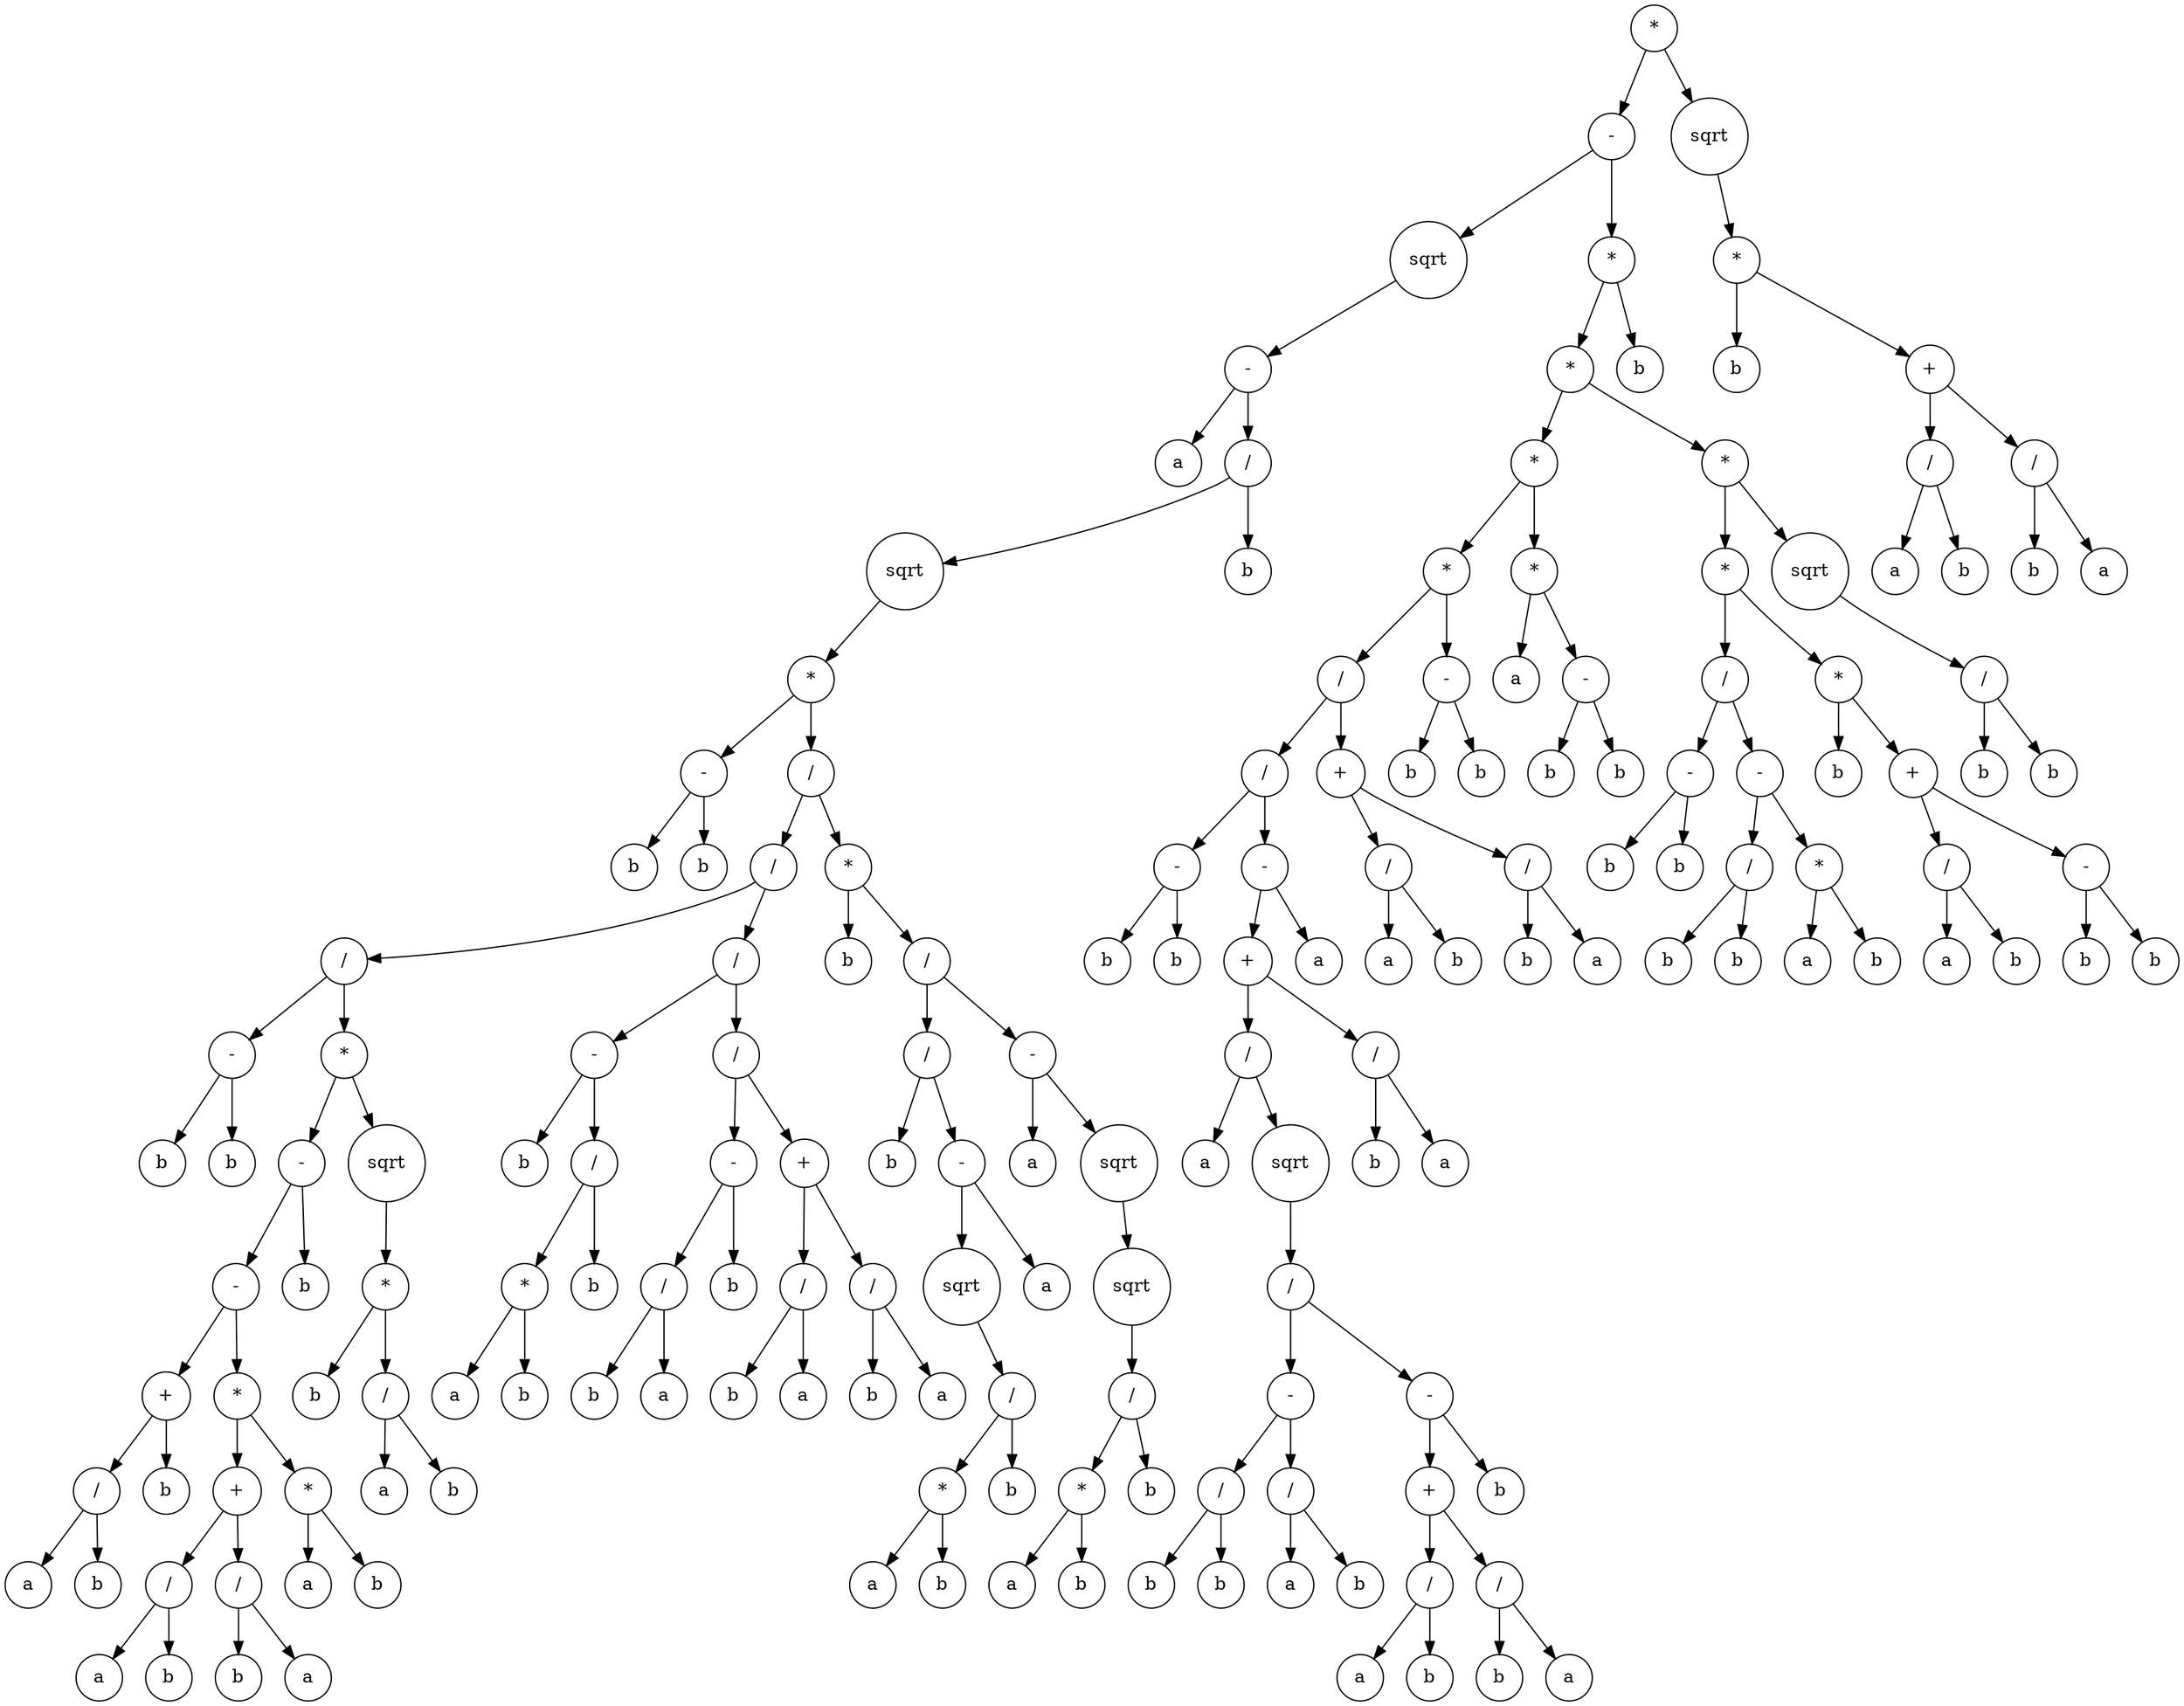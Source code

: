 digraph g {
graph [ordering=out];
node [shape=circle];
n[label = "*"];
n0[label = "-"];
n00[label = "sqrt"];
n000[label = "-"];
n0000[label = "a"];
n000 -> n0000;
n0001[label = "/"];
n00010[label = "sqrt"];
n000100[label = "*"];
n0001000[label = "-"];
n00010000[label = "b"];
n0001000 -> n00010000;
n00010001[label = "b"];
n0001000 -> n00010001;
n000100 -> n0001000;
n0001001[label = "/"];
n00010010[label = "/"];
n000100100[label = "/"];
n0001001000[label = "-"];
n00010010000[label = "b"];
n0001001000 -> n00010010000;
n00010010001[label = "b"];
n0001001000 -> n00010010001;
n000100100 -> n0001001000;
n0001001001[label = "*"];
n00010010010[label = "-"];
n000100100100[label = "-"];
n0001001001000[label = "+"];
n00010010010000[label = "/"];
n000100100100000[label = "a"];
n00010010010000 -> n000100100100000;
n000100100100001[label = "b"];
n00010010010000 -> n000100100100001;
n0001001001000 -> n00010010010000;
n00010010010001[label = "b"];
n0001001001000 -> n00010010010001;
n000100100100 -> n0001001001000;
n0001001001001[label = "*"];
n00010010010010[label = "+"];
n000100100100100[label = "/"];
n0001001001001000[label = "a"];
n000100100100100 -> n0001001001001000;
n0001001001001001[label = "b"];
n000100100100100 -> n0001001001001001;
n00010010010010 -> n000100100100100;
n000100100100101[label = "/"];
n0001001001001010[label = "b"];
n000100100100101 -> n0001001001001010;
n0001001001001011[label = "a"];
n000100100100101 -> n0001001001001011;
n00010010010010 -> n000100100100101;
n0001001001001 -> n00010010010010;
n00010010010011[label = "*"];
n000100100100110[label = "a"];
n00010010010011 -> n000100100100110;
n000100100100111[label = "b"];
n00010010010011 -> n000100100100111;
n0001001001001 -> n00010010010011;
n000100100100 -> n0001001001001;
n00010010010 -> n000100100100;
n000100100101[label = "b"];
n00010010010 -> n000100100101;
n0001001001 -> n00010010010;
n00010010011[label = "sqrt"];
n000100100110[label = "*"];
n0001001001100[label = "b"];
n000100100110 -> n0001001001100;
n0001001001101[label = "/"];
n00010010011010[label = "a"];
n0001001001101 -> n00010010011010;
n00010010011011[label = "b"];
n0001001001101 -> n00010010011011;
n000100100110 -> n0001001001101;
n00010010011 -> n000100100110;
n0001001001 -> n00010010011;
n000100100 -> n0001001001;
n00010010 -> n000100100;
n000100101[label = "/"];
n0001001010[label = "-"];
n00010010100[label = "b"];
n0001001010 -> n00010010100;
n00010010101[label = "/"];
n000100101010[label = "*"];
n0001001010100[label = "a"];
n000100101010 -> n0001001010100;
n0001001010101[label = "b"];
n000100101010 -> n0001001010101;
n00010010101 -> n000100101010;
n000100101011[label = "b"];
n00010010101 -> n000100101011;
n0001001010 -> n00010010101;
n000100101 -> n0001001010;
n0001001011[label = "/"];
n00010010110[label = "-"];
n000100101100[label = "/"];
n0001001011000[label = "b"];
n000100101100 -> n0001001011000;
n0001001011001[label = "a"];
n000100101100 -> n0001001011001;
n00010010110 -> n000100101100;
n000100101101[label = "b"];
n00010010110 -> n000100101101;
n0001001011 -> n00010010110;
n00010010111[label = "+"];
n000100101110[label = "/"];
n0001001011100[label = "b"];
n000100101110 -> n0001001011100;
n0001001011101[label = "a"];
n000100101110 -> n0001001011101;
n00010010111 -> n000100101110;
n000100101111[label = "/"];
n0001001011110[label = "b"];
n000100101111 -> n0001001011110;
n0001001011111[label = "a"];
n000100101111 -> n0001001011111;
n00010010111 -> n000100101111;
n0001001011 -> n00010010111;
n000100101 -> n0001001011;
n00010010 -> n000100101;
n0001001 -> n00010010;
n00010011[label = "*"];
n000100110[label = "b"];
n00010011 -> n000100110;
n000100111[label = "/"];
n0001001110[label = "/"];
n00010011100[label = "b"];
n0001001110 -> n00010011100;
n00010011101[label = "-"];
n000100111010[label = "sqrt"];
n0001001110100[label = "/"];
n00010011101000[label = "*"];
n000100111010000[label = "a"];
n00010011101000 -> n000100111010000;
n000100111010001[label = "b"];
n00010011101000 -> n000100111010001;
n0001001110100 -> n00010011101000;
n00010011101001[label = "b"];
n0001001110100 -> n00010011101001;
n000100111010 -> n0001001110100;
n00010011101 -> n000100111010;
n000100111011[label = "a"];
n00010011101 -> n000100111011;
n0001001110 -> n00010011101;
n000100111 -> n0001001110;
n0001001111[label = "-"];
n00010011110[label = "a"];
n0001001111 -> n00010011110;
n00010011111[label = "sqrt"];
n000100111110[label = "sqrt"];
n0001001111100[label = "/"];
n00010011111000[label = "*"];
n000100111110000[label = "a"];
n00010011111000 -> n000100111110000;
n000100111110001[label = "b"];
n00010011111000 -> n000100111110001;
n0001001111100 -> n00010011111000;
n00010011111001[label = "b"];
n0001001111100 -> n00010011111001;
n000100111110 -> n0001001111100;
n00010011111 -> n000100111110;
n0001001111 -> n00010011111;
n000100111 -> n0001001111;
n00010011 -> n000100111;
n0001001 -> n00010011;
n000100 -> n0001001;
n00010 -> n000100;
n0001 -> n00010;
n00011[label = "b"];
n0001 -> n00011;
n000 -> n0001;
n00 -> n000;
n0 -> n00;
n01[label = "*"];
n010[label = "*"];
n0100[label = "*"];
n01000[label = "*"];
n010000[label = "/"];
n0100000[label = "/"];
n01000000[label = "-"];
n010000000[label = "b"];
n01000000 -> n010000000;
n010000001[label = "b"];
n01000000 -> n010000001;
n0100000 -> n01000000;
n01000001[label = "-"];
n010000010[label = "+"];
n0100000100[label = "/"];
n01000001000[label = "a"];
n0100000100 -> n01000001000;
n01000001001[label = "sqrt"];
n010000010010[label = "/"];
n0100000100100[label = "-"];
n01000001001000[label = "/"];
n010000010010000[label = "b"];
n01000001001000 -> n010000010010000;
n010000010010001[label = "b"];
n01000001001000 -> n010000010010001;
n0100000100100 -> n01000001001000;
n01000001001001[label = "/"];
n010000010010010[label = "a"];
n01000001001001 -> n010000010010010;
n010000010010011[label = "b"];
n01000001001001 -> n010000010010011;
n0100000100100 -> n01000001001001;
n010000010010 -> n0100000100100;
n0100000100101[label = "-"];
n01000001001010[label = "+"];
n010000010010100[label = "/"];
n0100000100101000[label = "a"];
n010000010010100 -> n0100000100101000;
n0100000100101001[label = "b"];
n010000010010100 -> n0100000100101001;
n01000001001010 -> n010000010010100;
n010000010010101[label = "/"];
n0100000100101010[label = "b"];
n010000010010101 -> n0100000100101010;
n0100000100101011[label = "a"];
n010000010010101 -> n0100000100101011;
n01000001001010 -> n010000010010101;
n0100000100101 -> n01000001001010;
n01000001001011[label = "b"];
n0100000100101 -> n01000001001011;
n010000010010 -> n0100000100101;
n01000001001 -> n010000010010;
n0100000100 -> n01000001001;
n010000010 -> n0100000100;
n0100000101[label = "/"];
n01000001010[label = "b"];
n0100000101 -> n01000001010;
n01000001011[label = "a"];
n0100000101 -> n01000001011;
n010000010 -> n0100000101;
n01000001 -> n010000010;
n010000011[label = "a"];
n01000001 -> n010000011;
n0100000 -> n01000001;
n010000 -> n0100000;
n0100001[label = "+"];
n01000010[label = "/"];
n010000100[label = "a"];
n01000010 -> n010000100;
n010000101[label = "b"];
n01000010 -> n010000101;
n0100001 -> n01000010;
n01000011[label = "/"];
n010000110[label = "b"];
n01000011 -> n010000110;
n010000111[label = "a"];
n01000011 -> n010000111;
n0100001 -> n01000011;
n010000 -> n0100001;
n01000 -> n010000;
n010001[label = "-"];
n0100010[label = "b"];
n010001 -> n0100010;
n0100011[label = "b"];
n010001 -> n0100011;
n01000 -> n010001;
n0100 -> n01000;
n01001[label = "*"];
n010010[label = "a"];
n01001 -> n010010;
n010011[label = "-"];
n0100110[label = "b"];
n010011 -> n0100110;
n0100111[label = "b"];
n010011 -> n0100111;
n01001 -> n010011;
n0100 -> n01001;
n010 -> n0100;
n0101[label = "*"];
n01010[label = "*"];
n010100[label = "/"];
n0101000[label = "-"];
n01010000[label = "b"];
n0101000 -> n01010000;
n01010001[label = "b"];
n0101000 -> n01010001;
n010100 -> n0101000;
n0101001[label = "-"];
n01010010[label = "/"];
n010100100[label = "b"];
n01010010 -> n010100100;
n010100101[label = "b"];
n01010010 -> n010100101;
n0101001 -> n01010010;
n01010011[label = "*"];
n010100110[label = "a"];
n01010011 -> n010100110;
n010100111[label = "b"];
n01010011 -> n010100111;
n0101001 -> n01010011;
n010100 -> n0101001;
n01010 -> n010100;
n010101[label = "*"];
n0101010[label = "b"];
n010101 -> n0101010;
n0101011[label = "+"];
n01010110[label = "/"];
n010101100[label = "a"];
n01010110 -> n010101100;
n010101101[label = "b"];
n01010110 -> n010101101;
n0101011 -> n01010110;
n01010111[label = "-"];
n010101110[label = "b"];
n01010111 -> n010101110;
n010101111[label = "b"];
n01010111 -> n010101111;
n0101011 -> n01010111;
n010101 -> n0101011;
n01010 -> n010101;
n0101 -> n01010;
n01011[label = "sqrt"];
n010110[label = "/"];
n0101100[label = "b"];
n010110 -> n0101100;
n0101101[label = "b"];
n010110 -> n0101101;
n01011 -> n010110;
n0101 -> n01011;
n010 -> n0101;
n01 -> n010;
n011[label = "b"];
n01 -> n011;
n0 -> n01;
n -> n0;
n1[label = "sqrt"];
n10[label = "*"];
n100[label = "b"];
n10 -> n100;
n101[label = "+"];
n1010[label = "/"];
n10100[label = "a"];
n1010 -> n10100;
n10101[label = "b"];
n1010 -> n10101;
n101 -> n1010;
n1011[label = "/"];
n10110[label = "b"];
n1011 -> n10110;
n10111[label = "a"];
n1011 -> n10111;
n101 -> n1011;
n10 -> n101;
n1 -> n10;
n -> n1;
}
